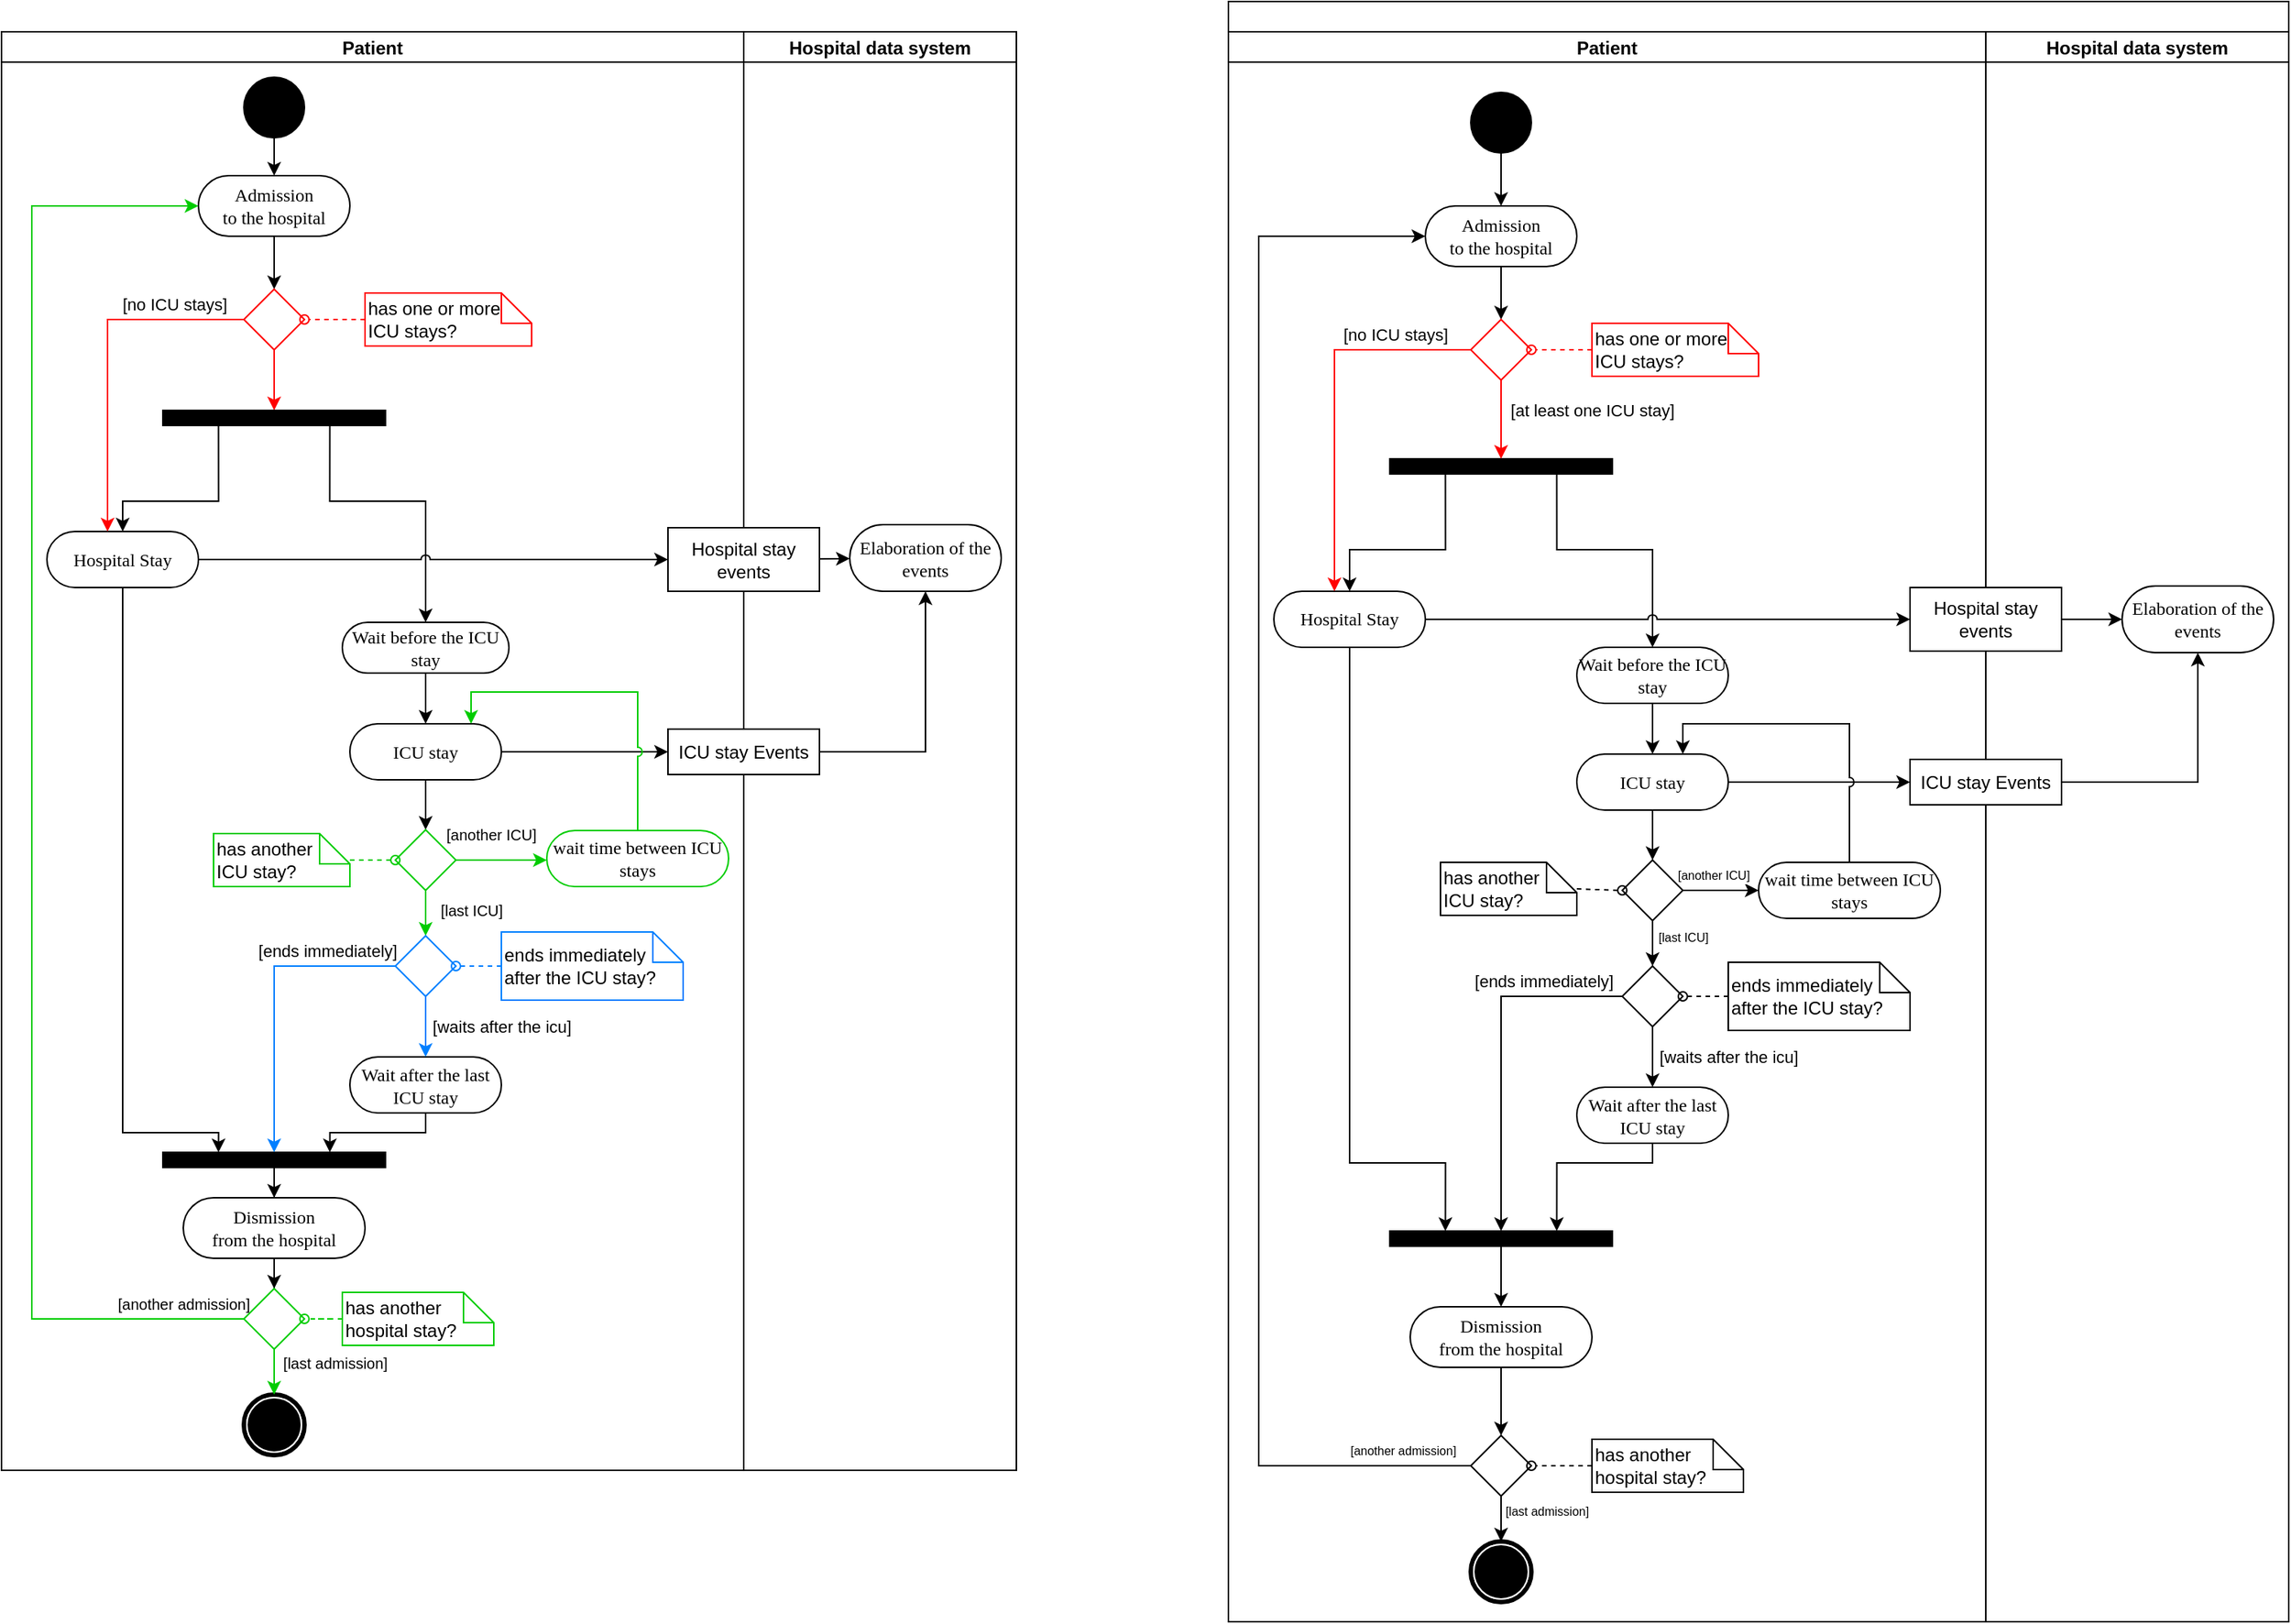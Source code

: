 <mxfile version="20.5.1" type="device"><diagram name="Page-1" id="0783ab3e-0a74-02c8-0abd-f7b4e66b4bec"><mxGraphModel dx="1818" dy="1134" grid="1" gridSize="10" guides="1" tooltips="1" connect="1" arrows="1" fold="1" page="1" pageScale="1" pageWidth="850" pageHeight="1100" background="none" math="0" shadow="0"><root><mxCell id="0"/><mxCell id="1" parent="0"/><mxCell id="Jz8HPyEA9Hd1BaBrePGz-11" style="edgeStyle=orthogonalEdgeStyle;rounded=0;orthogonalLoop=1;jettySize=auto;html=1;exitX=0.75;exitY=1;exitDx=0;exitDy=0;" parent="1" source="Jz8HPyEA9Hd1BaBrePGz-4" target="Jz8HPyEA9Hd1BaBrePGz-6" edge="1"><mxGeometry relative="1" as="geometry"><mxPoint x="1130" y="392" as="sourcePoint"/><Array as="points"><mxPoint x="1147" y="402"/><mxPoint x="1210" y="402"/></Array></mxGeometry></mxCell><mxCell id="Jz8HPyEA9Hd1BaBrePGz-13" style="edgeStyle=orthogonalEdgeStyle;rounded=0;orthogonalLoop=1;jettySize=auto;html=1;exitX=0.25;exitY=1;exitDx=0;exitDy=0;" parent="1" source="Jz8HPyEA9Hd1BaBrePGz-4" target="Jz8HPyEA9Hd1BaBrePGz-12" edge="1"><mxGeometry relative="1" as="geometry"><mxPoint x="1090" y="412" as="sourcePoint"/><Array as="points"><mxPoint x="1073" y="402"/><mxPoint x="1010" y="402"/></Array></mxGeometry></mxCell><mxCell id="Jz8HPyEA9Hd1BaBrePGz-4" value="" style="whiteSpace=wrap;html=1;rounded=0;shadow=0;comic=0;labelBackgroundColor=none;strokeWidth=1;fillColor=#000000;fontFamily=Verdana;fontSize=12;align=center;rotation=0;" parent="1" vertex="1"><mxGeometry x="1036.5" y="342" width="147" height="10" as="geometry"/></mxCell><mxCell id="Jz8HPyEA9Hd1BaBrePGz-91" value="" style="swimlane;childLayout=stackLayout;resizeParent=1;resizeParentMax=0;startSize=20;" parent="1" vertex="1"><mxGeometry x="930" y="40" width="700" height="1070" as="geometry"/></mxCell><mxCell id="Jz8HPyEA9Hd1BaBrePGz-110" style="edgeStyle=orthogonalEdgeStyle;rounded=0;orthogonalLoop=1;jettySize=auto;html=1;endArrow=classic;endFill=1;jumpStyle=arc;" parent="Jz8HPyEA9Hd1BaBrePGz-91" source="Jz8HPyEA9Hd1BaBrePGz-12" target="Jz8HPyEA9Hd1BaBrePGz-109" edge="1"><mxGeometry relative="1" as="geometry"/></mxCell><mxCell id="Jz8HPyEA9Hd1BaBrePGz-112" style="edgeStyle=orthogonalEdgeStyle;rounded=0;orthogonalLoop=1;jettySize=auto;html=1;endArrow=classic;endFill=1;" parent="Jz8HPyEA9Hd1BaBrePGz-91" source="Jz8HPyEA9Hd1BaBrePGz-7" target="Jz8HPyEA9Hd1BaBrePGz-104" edge="1"><mxGeometry relative="1" as="geometry"/></mxCell><mxCell id="Jz8HPyEA9Hd1BaBrePGz-96" value="Patient" style="swimlane;startSize=20;" parent="Jz8HPyEA9Hd1BaBrePGz-91" vertex="1"><mxGeometry y="20" width="500" height="1050" as="geometry"/></mxCell><mxCell id="Jz8HPyEA9Hd1BaBrePGz-12" value="Hospital Stay" style="rounded=1;whiteSpace=wrap;html=1;shadow=0;comic=0;labelBackgroundColor=none;strokeWidth=1;fontFamily=Verdana;fontSize=12;align=center;arcSize=50;" parent="Jz8HPyEA9Hd1BaBrePGz-96" vertex="1"><mxGeometry x="30" y="369.5" width="100" height="37" as="geometry"/></mxCell><mxCell id="Jz8HPyEA9Hd1BaBrePGz-6" value="Wait before the ICU stay" style="rounded=1;whiteSpace=wrap;html=1;shadow=0;comic=0;labelBackgroundColor=none;strokeWidth=1;fontFamily=Verdana;fontSize=12;align=center;arcSize=50;" parent="Jz8HPyEA9Hd1BaBrePGz-96" vertex="1"><mxGeometry x="230" y="406.5" width="100" height="37" as="geometry"/></mxCell><mxCell id="Jz8HPyEA9Hd1BaBrePGz-115" style="edgeStyle=orthogonalEdgeStyle;rounded=0;jumpStyle=arc;orthogonalLoop=1;jettySize=auto;html=1;endArrow=classic;endFill=1;" parent="Jz8HPyEA9Hd1BaBrePGz-96" source="Jz8HPyEA9Hd1BaBrePGz-7" target="Jz8HPyEA9Hd1BaBrePGz-114" edge="1"><mxGeometry relative="1" as="geometry"/></mxCell><mxCell id="Jz8HPyEA9Hd1BaBrePGz-7" value="ICU stay" style="rounded=1;whiteSpace=wrap;html=1;shadow=0;comic=0;labelBackgroundColor=none;strokeWidth=1;fontFamily=Verdana;fontSize=12;align=center;arcSize=50;" parent="Jz8HPyEA9Hd1BaBrePGz-96" vertex="1"><mxGeometry x="230" y="477" width="100" height="37" as="geometry"/></mxCell><mxCell id="Jz8HPyEA9Hd1BaBrePGz-9" style="edgeStyle=orthogonalEdgeStyle;rounded=0;orthogonalLoop=1;jettySize=auto;html=1;" parent="Jz8HPyEA9Hd1BaBrePGz-96" source="Jz8HPyEA9Hd1BaBrePGz-6" target="Jz8HPyEA9Hd1BaBrePGz-7" edge="1"><mxGeometry relative="1" as="geometry"/></mxCell><mxCell id="Jz8HPyEA9Hd1BaBrePGz-8" value="Wait after the last ICU stay" style="rounded=1;whiteSpace=wrap;html=1;shadow=0;comic=0;labelBackgroundColor=none;strokeWidth=1;fontFamily=Verdana;fontSize=12;align=center;arcSize=50;" parent="Jz8HPyEA9Hd1BaBrePGz-96" vertex="1"><mxGeometry x="230" y="697" width="100" height="37" as="geometry"/></mxCell><mxCell id="Jz8HPyEA9Hd1BaBrePGz-14" value="" style="whiteSpace=wrap;html=1;rounded=0;shadow=0;comic=0;labelBackgroundColor=none;strokeWidth=1;fillColor=#000000;fontFamily=Verdana;fontSize=12;align=center;rotation=0;" parent="Jz8HPyEA9Hd1BaBrePGz-96" vertex="1"><mxGeometry x="106.5" y="792" width="147" height="10" as="geometry"/></mxCell><mxCell id="Jz8HPyEA9Hd1BaBrePGz-15" style="edgeStyle=orthogonalEdgeStyle;rounded=0;orthogonalLoop=1;jettySize=auto;html=1;entryX=0.75;entryY=0;entryDx=0;entryDy=0;" parent="Jz8HPyEA9Hd1BaBrePGz-96" source="Jz8HPyEA9Hd1BaBrePGz-8" target="Jz8HPyEA9Hd1BaBrePGz-14" edge="1"><mxGeometry relative="1" as="geometry"><Array as="points"><mxPoint x="280" y="747"/><mxPoint x="217" y="747"/></Array></mxGeometry></mxCell><mxCell id="Jz8HPyEA9Hd1BaBrePGz-17" value="" style="shape=mxgraph.bpmn.shape;html=1;verticalLabelPosition=bottom;labelBackgroundColor=#ffffff;verticalAlign=top;perimeter=ellipsePerimeter;outline=end;symbol=terminate;rounded=0;shadow=0;comic=0;strokeWidth=1;fontFamily=Verdana;fontSize=12;align=center;" parent="Jz8HPyEA9Hd1BaBrePGz-96" vertex="1"><mxGeometry x="160" y="997" width="40" height="40" as="geometry"/></mxCell><mxCell id="Jz8HPyEA9Hd1BaBrePGz-124" style="edgeStyle=orthogonalEdgeStyle;rounded=0;jumpStyle=arc;orthogonalLoop=1;jettySize=auto;html=1;fontSize=6;endArrow=classic;endFill=1;" parent="Jz8HPyEA9Hd1BaBrePGz-96" source="Jz8HPyEA9Hd1BaBrePGz-18" target="Jz8HPyEA9Hd1BaBrePGz-123" edge="1"><mxGeometry relative="1" as="geometry"/></mxCell><mxCell id="Jz8HPyEA9Hd1BaBrePGz-18" value="Dismission &lt;br&gt;from the hospital" style="rounded=1;whiteSpace=wrap;html=1;shadow=0;comic=0;labelBackgroundColor=none;strokeWidth=1;fontFamily=Verdana;fontSize=12;align=center;arcSize=50;" parent="Jz8HPyEA9Hd1BaBrePGz-96" vertex="1"><mxGeometry x="120" y="842" width="120" height="40" as="geometry"/></mxCell><mxCell id="Jz8HPyEA9Hd1BaBrePGz-16" style="edgeStyle=orthogonalEdgeStyle;rounded=0;orthogonalLoop=1;jettySize=auto;html=1;entryX=0.25;entryY=0;entryDx=0;entryDy=0;" parent="Jz8HPyEA9Hd1BaBrePGz-96" source="Jz8HPyEA9Hd1BaBrePGz-12" target="Jz8HPyEA9Hd1BaBrePGz-14" edge="1"><mxGeometry relative="1" as="geometry"><mxPoint x="160" y="757" as="targetPoint"/><Array as="points"><mxPoint x="80" y="747"/><mxPoint x="143" y="747"/></Array></mxGeometry></mxCell><mxCell id="Jz8HPyEA9Hd1BaBrePGz-19" style="edgeStyle=orthogonalEdgeStyle;rounded=0;orthogonalLoop=1;jettySize=auto;html=1;" parent="Jz8HPyEA9Hd1BaBrePGz-96" source="Jz8HPyEA9Hd1BaBrePGz-14" target="Jz8HPyEA9Hd1BaBrePGz-18" edge="1"><mxGeometry relative="1" as="geometry"/></mxCell><mxCell id="0eg84t4ywDcF-_VVPOO7-2" style="edgeStyle=orthogonalEdgeStyle;rounded=0;orthogonalLoop=1;jettySize=auto;html=1;" parent="Jz8HPyEA9Hd1BaBrePGz-96" source="Jz8HPyEA9Hd1BaBrePGz-2" target="0eg84t4ywDcF-_VVPOO7-1" edge="1"><mxGeometry relative="1" as="geometry"/></mxCell><mxCell id="Jz8HPyEA9Hd1BaBrePGz-2" value="&lt;div&gt;Admission&lt;/div&gt;&lt;div&gt;to the hospital&lt;br&gt;&lt;/div&gt;" style="rounded=1;whiteSpace=wrap;html=1;shadow=0;comic=0;labelBackgroundColor=none;strokeWidth=1;fontFamily=Verdana;fontSize=12;align=center;arcSize=50;" parent="Jz8HPyEA9Hd1BaBrePGz-96" vertex="1"><mxGeometry x="130" y="115" width="100" height="40" as="geometry"/></mxCell><mxCell id="Jz8HPyEA9Hd1BaBrePGz-1" value="" style="ellipse;whiteSpace=wrap;html=1;rounded=0;shadow=0;comic=0;labelBackgroundColor=none;strokeWidth=1;fillColor=#000000;fontFamily=Verdana;fontSize=12;align=center;" parent="Jz8HPyEA9Hd1BaBrePGz-96" vertex="1"><mxGeometry x="160" y="40" width="40" height="40" as="geometry"/></mxCell><mxCell id="Jz8HPyEA9Hd1BaBrePGz-3" style="edgeStyle=orthogonalEdgeStyle;rounded=0;orthogonalLoop=1;jettySize=auto;html=1;" parent="Jz8HPyEA9Hd1BaBrePGz-96" source="Jz8HPyEA9Hd1BaBrePGz-1" target="Jz8HPyEA9Hd1BaBrePGz-2" edge="1"><mxGeometry relative="1" as="geometry"/></mxCell><mxCell id="Jz8HPyEA9Hd1BaBrePGz-116" value="&lt;font style=&quot;font-size: 8px;&quot;&gt;[last ICU]&lt;/font&gt;" style="edgeStyle=orthogonalEdgeStyle;rounded=0;jumpStyle=arc;orthogonalLoop=1;jettySize=auto;html=1;endArrow=classic;endFill=1;" parent="Jz8HPyEA9Hd1BaBrePGz-96" source="Jz8HPyEA9Hd1BaBrePGz-114" target="lniA371BXTnWisTjMK2Q-3" edge="1"><mxGeometry x="0.201" y="20" relative="1" as="geometry"><mxPoint as="offset"/><mxPoint x="270" y="627" as="targetPoint"/></mxGeometry></mxCell><mxCell id="Jz8HPyEA9Hd1BaBrePGz-118" style="edgeStyle=orthogonalEdgeStyle;rounded=0;jumpStyle=arc;orthogonalLoop=1;jettySize=auto;html=1;endArrow=classic;endFill=1;" parent="Jz8HPyEA9Hd1BaBrePGz-96" source="Jz8HPyEA9Hd1BaBrePGz-114" target="Jz8HPyEA9Hd1BaBrePGz-117" edge="1"><mxGeometry relative="1" as="geometry"><Array as="points"><mxPoint x="320" y="567"/><mxPoint x="320" y="567"/></Array></mxGeometry></mxCell><mxCell id="Jz8HPyEA9Hd1BaBrePGz-122" value="&lt;font style=&quot;font-size: 8px;&quot;&gt;[another ICU]&lt;/font&gt;" style="edgeLabel;html=1;align=center;verticalAlign=middle;resizable=0;points=[];" parent="Jz8HPyEA9Hd1BaBrePGz-118" vertex="1" connectable="0"><mxGeometry x="-0.259" y="1" relative="1" as="geometry"><mxPoint x="1" y="-10" as="offset"/></mxGeometry></mxCell><mxCell id="Jz8HPyEA9Hd1BaBrePGz-114" value="" style="rhombus;whiteSpace=wrap;html=1;" parent="Jz8HPyEA9Hd1BaBrePGz-96" vertex="1"><mxGeometry x="260" y="547" width="40" height="40" as="geometry"/></mxCell><mxCell id="Jz8HPyEA9Hd1BaBrePGz-119" style="edgeStyle=orthogonalEdgeStyle;rounded=0;jumpStyle=arc;orthogonalLoop=1;jettySize=auto;html=1;endArrow=classic;endFill=1;exitX=0.5;exitY=0;exitDx=0;exitDy=0;" parent="Jz8HPyEA9Hd1BaBrePGz-96" source="Jz8HPyEA9Hd1BaBrePGz-117" target="Jz8HPyEA9Hd1BaBrePGz-7" edge="1"><mxGeometry relative="1" as="geometry"><Array as="points"><mxPoint x="410" y="457"/><mxPoint x="300" y="457"/></Array></mxGeometry></mxCell><mxCell id="Jz8HPyEA9Hd1BaBrePGz-117" value="wait time between ICU stays" style="rounded=1;whiteSpace=wrap;html=1;shadow=0;comic=0;labelBackgroundColor=none;strokeWidth=1;fontFamily=Verdana;fontSize=12;align=center;arcSize=50;" parent="Jz8HPyEA9Hd1BaBrePGz-96" vertex="1"><mxGeometry x="350" y="548.5" width="120" height="37" as="geometry"/></mxCell><mxCell id="Jz8HPyEA9Hd1BaBrePGz-121" style="edgeStyle=orthogonalEdgeStyle;rounded=0;jumpStyle=arc;orthogonalLoop=1;jettySize=auto;html=1;endArrow=oval;endFill=0;dashed=1;" parent="Jz8HPyEA9Hd1BaBrePGz-96" source="Jz8HPyEA9Hd1BaBrePGz-120" target="Jz8HPyEA9Hd1BaBrePGz-114" edge="1"><mxGeometry relative="1" as="geometry"/></mxCell><mxCell id="Jz8HPyEA9Hd1BaBrePGz-120" value="&lt;div align=&quot;left&quot;&gt;has another &lt;br&gt;ICU stay?&lt;/div&gt;" style="shape=note;size=20;whiteSpace=wrap;html=1;align=left;" parent="Jz8HPyEA9Hd1BaBrePGz-96" vertex="1"><mxGeometry x="140" y="548.5" width="90" height="35" as="geometry"/></mxCell><mxCell id="Jz8HPyEA9Hd1BaBrePGz-125" style="edgeStyle=orthogonalEdgeStyle;rounded=0;jumpStyle=arc;orthogonalLoop=1;jettySize=auto;html=1;fontSize=6;endArrow=classic;endFill=1;" parent="Jz8HPyEA9Hd1BaBrePGz-96" source="Jz8HPyEA9Hd1BaBrePGz-123" target="Jz8HPyEA9Hd1BaBrePGz-2" edge="1"><mxGeometry relative="1" as="geometry"><Array as="points"><mxPoint x="20" y="135"/></Array></mxGeometry></mxCell><mxCell id="Jz8HPyEA9Hd1BaBrePGz-129" value="&lt;font style=&quot;font-size: 8px;&quot;&gt;[another admission]&lt;/font&gt;" style="edgeLabel;html=1;align=center;verticalAlign=middle;resizable=0;points=[];fontSize=6;" parent="Jz8HPyEA9Hd1BaBrePGz-125" vertex="1" connectable="0"><mxGeometry x="-0.879" y="3" relative="1" as="geometry"><mxPoint x="19" y="-13" as="offset"/></mxGeometry></mxCell><mxCell id="Jz8HPyEA9Hd1BaBrePGz-126" value="&lt;font style=&quot;font-size: 8px;&quot;&gt;[last admission]&lt;/font&gt;" style="edgeStyle=orthogonalEdgeStyle;rounded=0;jumpStyle=arc;orthogonalLoop=1;jettySize=auto;html=1;fontSize=6;endArrow=classic;endFill=1;" parent="Jz8HPyEA9Hd1BaBrePGz-96" source="Jz8HPyEA9Hd1BaBrePGz-123" target="Jz8HPyEA9Hd1BaBrePGz-17" edge="1"><mxGeometry x="-0.597" y="30" relative="1" as="geometry"><mxPoint as="offset"/></mxGeometry></mxCell><mxCell id="Jz8HPyEA9Hd1BaBrePGz-123" value="" style="rhombus;whiteSpace=wrap;html=1;" parent="Jz8HPyEA9Hd1BaBrePGz-96" vertex="1"><mxGeometry x="160" y="927" width="40" height="40" as="geometry"/></mxCell><mxCell id="Jz8HPyEA9Hd1BaBrePGz-128" style="edgeStyle=orthogonalEdgeStyle;rounded=0;jumpStyle=arc;orthogonalLoop=1;jettySize=auto;html=1;fontSize=6;endArrow=oval;endFill=0;dashed=1;" parent="Jz8HPyEA9Hd1BaBrePGz-96" source="Jz8HPyEA9Hd1BaBrePGz-127" target="Jz8HPyEA9Hd1BaBrePGz-123" edge="1"><mxGeometry relative="1" as="geometry"/></mxCell><mxCell id="Jz8HPyEA9Hd1BaBrePGz-127" value="&lt;div align=&quot;left&quot;&gt;has another &lt;br&gt;hospital stay?&lt;br&gt;&lt;/div&gt;" style="shape=note;size=20;whiteSpace=wrap;html=1;align=left;" parent="Jz8HPyEA9Hd1BaBrePGz-96" vertex="1"><mxGeometry x="240" y="929.5" width="100" height="35" as="geometry"/></mxCell><mxCell id="lniA371BXTnWisTjMK2Q-4" value="[waits after the icu]" style="edgeStyle=orthogonalEdgeStyle;rounded=0;orthogonalLoop=1;jettySize=auto;html=1;" parent="Jz8HPyEA9Hd1BaBrePGz-96" source="lniA371BXTnWisTjMK2Q-3" target="Jz8HPyEA9Hd1BaBrePGz-8" edge="1"><mxGeometry y="50" relative="1" as="geometry"><mxPoint as="offset"/></mxGeometry></mxCell><mxCell id="lniA371BXTnWisTjMK2Q-3" value="" style="rhombus;whiteSpace=wrap;html=1;" parent="Jz8HPyEA9Hd1BaBrePGz-96" vertex="1"><mxGeometry x="260" y="617" width="40" height="40" as="geometry"/></mxCell><mxCell id="lniA371BXTnWisTjMK2Q-7" style="rounded=0;orthogonalLoop=1;jettySize=auto;html=1;endArrow=oval;endFill=0;dashed=1;" parent="Jz8HPyEA9Hd1BaBrePGz-96" source="lniA371BXTnWisTjMK2Q-6" target="lniA371BXTnWisTjMK2Q-3" edge="1"><mxGeometry relative="1" as="geometry"/></mxCell><mxCell id="lniA371BXTnWisTjMK2Q-6" value="ends immediately after the ICU stay?" style="shape=note;size=20;whiteSpace=wrap;html=1;align=left;" parent="Jz8HPyEA9Hd1BaBrePGz-96" vertex="1"><mxGeometry x="330" y="614.5" width="120" height="45" as="geometry"/></mxCell><mxCell id="lniA371BXTnWisTjMK2Q-5" style="edgeStyle=orthogonalEdgeStyle;rounded=0;orthogonalLoop=1;jettySize=auto;html=1;" parent="Jz8HPyEA9Hd1BaBrePGz-96" source="lniA371BXTnWisTjMK2Q-3" target="Jz8HPyEA9Hd1BaBrePGz-14" edge="1"><mxGeometry relative="1" as="geometry"><Array as="points"><mxPoint x="180" y="637"/></Array></mxGeometry></mxCell><mxCell id="lniA371BXTnWisTjMK2Q-8" value="[ends immediately]" style="edgeLabel;html=1;align=center;verticalAlign=middle;resizable=0;points=[];" parent="lniA371BXTnWisTjMK2Q-5" vertex="1" connectable="0"><mxGeometry x="-0.556" y="-1" relative="1" as="geometry"><mxPoint y="-9" as="offset"/></mxGeometry></mxCell><mxCell id="0eg84t4ywDcF-_VVPOO7-3" value="[no ICU stays]" style="edgeStyle=orthogonalEdgeStyle;rounded=0;orthogonalLoop=1;jettySize=auto;html=1;strokeColor=#FF0000;" parent="Jz8HPyEA9Hd1BaBrePGz-96" source="0eg84t4ywDcF-_VVPOO7-1" target="Jz8HPyEA9Hd1BaBrePGz-12" edge="1"><mxGeometry x="-0.599" y="-10" relative="1" as="geometry"><Array as="points"><mxPoint x="70" y="210"/></Array><mxPoint as="offset"/></mxGeometry></mxCell><mxCell id="0eg84t4ywDcF-_VVPOO7-1" value="" style="rhombus;whiteSpace=wrap;html=1;strokeColor=#FF0000;" parent="Jz8HPyEA9Hd1BaBrePGz-96" vertex="1"><mxGeometry x="160" y="190" width="40" height="40" as="geometry"/></mxCell><mxCell id="0eg84t4ywDcF-_VVPOO7-6" style="rounded=0;orthogonalLoop=1;jettySize=auto;html=1;endArrow=oval;endFill=0;dashed=1;strokeColor=#FF0000;" parent="Jz8HPyEA9Hd1BaBrePGz-96" source="0eg84t4ywDcF-_VVPOO7-5" target="0eg84t4ywDcF-_VVPOO7-1" edge="1"><mxGeometry relative="1" as="geometry"/></mxCell><mxCell id="0eg84t4ywDcF-_VVPOO7-5" value="has one or more&lt;br&gt; ICU stays?" style="shape=note;size=20;whiteSpace=wrap;html=1;align=left;strokeColor=#FF0000;" parent="Jz8HPyEA9Hd1BaBrePGz-96" vertex="1"><mxGeometry x="240" y="192.5" width="110" height="35" as="geometry"/></mxCell><mxCell id="Jz8HPyEA9Hd1BaBrePGz-92" value="Hospital data system" style="swimlane;startSize=20;" parent="Jz8HPyEA9Hd1BaBrePGz-91" vertex="1"><mxGeometry x="500" y="20" width="200" height="1050" as="geometry"/></mxCell><mxCell id="Jz8HPyEA9Hd1BaBrePGz-100" value="Elaboration of the events" style="rounded=1;whiteSpace=wrap;html=1;shadow=0;comic=0;labelBackgroundColor=none;strokeWidth=1;fontFamily=Verdana;fontSize=12;align=center;arcSize=50;" parent="Jz8HPyEA9Hd1BaBrePGz-92" vertex="1"><mxGeometry x="90" y="366" width="100" height="44" as="geometry"/></mxCell><mxCell id="Jz8HPyEA9Hd1BaBrePGz-105" style="edgeStyle=orthogonalEdgeStyle;rounded=0;orthogonalLoop=1;jettySize=auto;html=1;endArrow=classic;endFill=1;" parent="Jz8HPyEA9Hd1BaBrePGz-92" source="Jz8HPyEA9Hd1BaBrePGz-104" target="Jz8HPyEA9Hd1BaBrePGz-100" edge="1"><mxGeometry relative="1" as="geometry"><mxPoint x="230.059" y="409" as="targetPoint"/></mxGeometry></mxCell><mxCell id="Jz8HPyEA9Hd1BaBrePGz-104" value="ICU stay Events" style="rounded=0;whiteSpace=wrap;html=1;" parent="Jz8HPyEA9Hd1BaBrePGz-92" vertex="1"><mxGeometry x="-50" y="480.5" width="100" height="30" as="geometry"/></mxCell><mxCell id="Jz8HPyEA9Hd1BaBrePGz-111" style="edgeStyle=orthogonalEdgeStyle;rounded=0;orthogonalLoop=1;jettySize=auto;html=1;endArrow=classic;endFill=1;" parent="Jz8HPyEA9Hd1BaBrePGz-92" source="Jz8HPyEA9Hd1BaBrePGz-109" target="Jz8HPyEA9Hd1BaBrePGz-100" edge="1"><mxGeometry relative="1" as="geometry"><Array as="points"><mxPoint x="90" y="389"/><mxPoint x="90" y="387"/></Array></mxGeometry></mxCell><mxCell id="Jz8HPyEA9Hd1BaBrePGz-109" value="Hospital stay events" style="rounded=0;whiteSpace=wrap;html=1;" parent="Jz8HPyEA9Hd1BaBrePGz-92" vertex="1"><mxGeometry x="-50" y="367" width="100" height="42" as="geometry"/></mxCell><mxCell id="0eg84t4ywDcF-_VVPOO7-4" value="[at least one ICU stay]" style="edgeStyle=orthogonalEdgeStyle;rounded=0;orthogonalLoop=1;jettySize=auto;html=1;entryX=0.5;entryY=0;entryDx=0;entryDy=0;strokeColor=#FF0000;" parent="1" source="0eg84t4ywDcF-_VVPOO7-1" target="Jz8HPyEA9Hd1BaBrePGz-4" edge="1"><mxGeometry x="-0.231" y="60" relative="1" as="geometry"><mxPoint as="offset"/></mxGeometry></mxCell><mxCell id="1x88qZKRy4dZjc9PM5eT-54" style="edgeStyle=orthogonalEdgeStyle;rounded=0;jumpStyle=arc;orthogonalLoop=1;jettySize=auto;html=1;strokeColor=#000000;" parent="1" source="1x88qZKRy4dZjc9PM5eT-5" target="1x88qZKRy4dZjc9PM5eT-46" edge="1"><mxGeometry relative="1" as="geometry"/></mxCell><mxCell id="1x88qZKRy4dZjc9PM5eT-1" value="Patient" style="swimlane;startSize=20;" parent="1" vertex="1"><mxGeometry x="120" y="60" width="490" height="950" as="geometry"/></mxCell><mxCell id="1x88qZKRy4dZjc9PM5eT-2" value="Hospital Stay" style="rounded=1;whiteSpace=wrap;html=1;shadow=0;comic=0;labelBackgroundColor=none;strokeWidth=1;fontFamily=Verdana;fontSize=12;align=center;arcSize=50;" parent="1x88qZKRy4dZjc9PM5eT-1" vertex="1"><mxGeometry x="30" y="330" width="100" height="37" as="geometry"/></mxCell><mxCell id="1x88qZKRy4dZjc9PM5eT-3" value="Wait before the ICU stay" style="rounded=1;whiteSpace=wrap;html=1;shadow=0;comic=0;labelBackgroundColor=none;strokeWidth=1;fontFamily=Verdana;fontSize=12;align=center;arcSize=50;" parent="1x88qZKRy4dZjc9PM5eT-1" vertex="1"><mxGeometry x="225" y="390" width="110" height="33.5" as="geometry"/></mxCell><mxCell id="1x88qZKRy4dZjc9PM5eT-4" style="edgeStyle=orthogonalEdgeStyle;rounded=0;jumpStyle=arc;orthogonalLoop=1;jettySize=auto;html=1;endArrow=classic;endFill=1;" parent="1x88qZKRy4dZjc9PM5eT-1" source="1x88qZKRy4dZjc9PM5eT-5" target="1x88qZKRy4dZjc9PM5eT-22" edge="1"><mxGeometry relative="1" as="geometry"/></mxCell><mxCell id="1x88qZKRy4dZjc9PM5eT-5" value="ICU stay" style="rounded=1;whiteSpace=wrap;html=1;shadow=0;comic=0;labelBackgroundColor=none;strokeWidth=1;fontFamily=Verdana;fontSize=12;align=center;arcSize=50;" parent="1x88qZKRy4dZjc9PM5eT-1" vertex="1"><mxGeometry x="230" y="457" width="100" height="37" as="geometry"/></mxCell><mxCell id="1x88qZKRy4dZjc9PM5eT-6" style="edgeStyle=orthogonalEdgeStyle;rounded=0;orthogonalLoop=1;jettySize=auto;html=1;" parent="1x88qZKRy4dZjc9PM5eT-1" source="1x88qZKRy4dZjc9PM5eT-3" target="1x88qZKRy4dZjc9PM5eT-5" edge="1"><mxGeometry relative="1" as="geometry"/></mxCell><mxCell id="1x88qZKRy4dZjc9PM5eT-7" value="Wait after the last ICU stay" style="rounded=1;whiteSpace=wrap;html=1;shadow=0;comic=0;labelBackgroundColor=none;strokeWidth=1;fontFamily=Verdana;fontSize=12;align=center;arcSize=50;" parent="1x88qZKRy4dZjc9PM5eT-1" vertex="1"><mxGeometry x="230" y="677" width="100" height="37" as="geometry"/></mxCell><mxCell id="1x88qZKRy4dZjc9PM5eT-8" value="" style="whiteSpace=wrap;html=1;rounded=0;shadow=0;comic=0;labelBackgroundColor=none;strokeWidth=1;fillColor=#000000;fontFamily=Verdana;fontSize=12;align=center;rotation=0;" parent="1x88qZKRy4dZjc9PM5eT-1" vertex="1"><mxGeometry x="106.5" y="740" width="147" height="10" as="geometry"/></mxCell><mxCell id="1x88qZKRy4dZjc9PM5eT-9" style="edgeStyle=orthogonalEdgeStyle;rounded=0;orthogonalLoop=1;jettySize=auto;html=1;entryX=0.75;entryY=0;entryDx=0;entryDy=0;" parent="1x88qZKRy4dZjc9PM5eT-1" source="1x88qZKRy4dZjc9PM5eT-7" target="1x88qZKRy4dZjc9PM5eT-8" edge="1"><mxGeometry relative="1" as="geometry"><Array as="points"><mxPoint x="280" y="727"/><mxPoint x="217" y="727"/></Array></mxGeometry></mxCell><mxCell id="1x88qZKRy4dZjc9PM5eT-10" value="" style="shape=mxgraph.bpmn.shape;html=1;verticalLabelPosition=bottom;labelBackgroundColor=#ffffff;verticalAlign=top;perimeter=ellipsePerimeter;outline=end;symbol=terminate;rounded=0;shadow=0;comic=0;strokeWidth=1;fontFamily=Verdana;fontSize=12;align=center;" parent="1x88qZKRy4dZjc9PM5eT-1" vertex="1"><mxGeometry x="160" y="900" width="40" height="40" as="geometry"/></mxCell><mxCell id="1x88qZKRy4dZjc9PM5eT-11" style="edgeStyle=orthogonalEdgeStyle;rounded=0;jumpStyle=arc;orthogonalLoop=1;jettySize=auto;html=1;fontSize=6;endArrow=classic;endFill=1;" parent="1x88qZKRy4dZjc9PM5eT-1" source="1x88qZKRy4dZjc9PM5eT-12" target="1x88qZKRy4dZjc9PM5eT-30" edge="1"><mxGeometry relative="1" as="geometry"/></mxCell><mxCell id="1x88qZKRy4dZjc9PM5eT-12" value="Dismission &lt;br&gt;from the hospital" style="rounded=1;whiteSpace=wrap;html=1;shadow=0;comic=0;labelBackgroundColor=none;strokeWidth=1;fontFamily=Verdana;fontSize=12;align=center;arcSize=50;" parent="1x88qZKRy4dZjc9PM5eT-1" vertex="1"><mxGeometry x="120" y="770" width="120" height="40" as="geometry"/></mxCell><mxCell id="1x88qZKRy4dZjc9PM5eT-13" style="edgeStyle=orthogonalEdgeStyle;rounded=0;orthogonalLoop=1;jettySize=auto;html=1;entryX=0.25;entryY=0;entryDx=0;entryDy=0;" parent="1x88qZKRy4dZjc9PM5eT-1" source="1x88qZKRy4dZjc9PM5eT-2" target="1x88qZKRy4dZjc9PM5eT-8" edge="1"><mxGeometry relative="1" as="geometry"><mxPoint x="160" y="737" as="targetPoint"/><Array as="points"><mxPoint x="80" y="727"/><mxPoint x="143" y="727"/></Array></mxGeometry></mxCell><mxCell id="1x88qZKRy4dZjc9PM5eT-14" style="edgeStyle=orthogonalEdgeStyle;rounded=0;orthogonalLoop=1;jettySize=auto;html=1;" parent="1x88qZKRy4dZjc9PM5eT-1" source="1x88qZKRy4dZjc9PM5eT-8" target="1x88qZKRy4dZjc9PM5eT-12" edge="1"><mxGeometry relative="1" as="geometry"/></mxCell><mxCell id="1x88qZKRy4dZjc9PM5eT-15" style="edgeStyle=orthogonalEdgeStyle;rounded=0;orthogonalLoop=1;jettySize=auto;html=1;" parent="1x88qZKRy4dZjc9PM5eT-1" source="1x88qZKRy4dZjc9PM5eT-16" target="1x88qZKRy4dZjc9PM5eT-40" edge="1"><mxGeometry relative="1" as="geometry"/></mxCell><mxCell id="1x88qZKRy4dZjc9PM5eT-16" value="&lt;div&gt;Admission&lt;/div&gt;&lt;div&gt;to the hospital&lt;br&gt;&lt;/div&gt;" style="rounded=1;whiteSpace=wrap;html=1;shadow=0;comic=0;labelBackgroundColor=none;strokeWidth=1;fontFamily=Verdana;fontSize=12;align=center;arcSize=50;" parent="1x88qZKRy4dZjc9PM5eT-1" vertex="1"><mxGeometry x="130" y="95" width="100" height="40" as="geometry"/></mxCell><mxCell id="1x88qZKRy4dZjc9PM5eT-17" value="" style="ellipse;whiteSpace=wrap;html=1;rounded=0;shadow=0;comic=0;labelBackgroundColor=none;strokeWidth=1;fillColor=#000000;fontFamily=Verdana;fontSize=12;align=center;" parent="1x88qZKRy4dZjc9PM5eT-1" vertex="1"><mxGeometry x="160" y="30" width="40" height="40" as="geometry"/></mxCell><mxCell id="1x88qZKRy4dZjc9PM5eT-18" style="edgeStyle=orthogonalEdgeStyle;rounded=0;orthogonalLoop=1;jettySize=auto;html=1;" parent="1x88qZKRy4dZjc9PM5eT-1" source="1x88qZKRy4dZjc9PM5eT-17" target="1x88qZKRy4dZjc9PM5eT-16" edge="1"><mxGeometry relative="1" as="geometry"/></mxCell><mxCell id="1x88qZKRy4dZjc9PM5eT-19" value="&lt;font style=&quot;font-size: 10px;&quot;&gt;[last ICU]&lt;/font&gt;" style="edgeStyle=orthogonalEdgeStyle;rounded=0;jumpStyle=arc;orthogonalLoop=1;jettySize=auto;html=1;endArrow=classic;endFill=1;strokeColor=#00CC00;" parent="1x88qZKRy4dZjc9PM5eT-1" source="1x88qZKRy4dZjc9PM5eT-22" target="1x88qZKRy4dZjc9PM5eT-34" edge="1"><mxGeometry x="0.32" y="30" relative="1" as="geometry"><mxPoint as="offset"/><mxPoint x="270" y="607" as="targetPoint"/></mxGeometry></mxCell><mxCell id="1x88qZKRy4dZjc9PM5eT-20" style="edgeStyle=orthogonalEdgeStyle;rounded=0;jumpStyle=arc;orthogonalLoop=1;jettySize=auto;html=1;endArrow=classic;endFill=1;strokeColor=#00CC00;" parent="1x88qZKRy4dZjc9PM5eT-1" source="1x88qZKRy4dZjc9PM5eT-22" target="1x88qZKRy4dZjc9PM5eT-24" edge="1"><mxGeometry relative="1" as="geometry"><Array as="points"><mxPoint x="320" y="547"/><mxPoint x="320" y="547"/></Array></mxGeometry></mxCell><mxCell id="1x88qZKRy4dZjc9PM5eT-21" value="&lt;font style=&quot;font-size: 10px;&quot;&gt;[another ICU]&lt;/font&gt;" style="edgeLabel;html=1;align=center;verticalAlign=middle;resizable=0;points=[];" parent="1x88qZKRy4dZjc9PM5eT-20" vertex="1" connectable="0"><mxGeometry x="-0.259" y="1" relative="1" as="geometry"><mxPoint x="1" y="-16" as="offset"/></mxGeometry></mxCell><mxCell id="1x88qZKRy4dZjc9PM5eT-22" value="" style="rhombus;whiteSpace=wrap;html=1;strokeColor=#00CC00;" parent="1x88qZKRy4dZjc9PM5eT-1" vertex="1"><mxGeometry x="260" y="527" width="40" height="40" as="geometry"/></mxCell><mxCell id="1x88qZKRy4dZjc9PM5eT-23" style="edgeStyle=orthogonalEdgeStyle;rounded=0;jumpStyle=arc;orthogonalLoop=1;jettySize=auto;html=1;endArrow=classic;endFill=1;exitX=0.5;exitY=0;exitDx=0;exitDy=0;strokeColor=#00CC00;" parent="1x88qZKRy4dZjc9PM5eT-1" source="1x88qZKRy4dZjc9PM5eT-24" target="1x88qZKRy4dZjc9PM5eT-5" edge="1"><mxGeometry relative="1" as="geometry"><Array as="points"><mxPoint x="420" y="436"/><mxPoint x="310" y="436"/></Array><mxPoint x="310" y="456" as="targetPoint"/></mxGeometry></mxCell><mxCell id="1x88qZKRy4dZjc9PM5eT-24" value="wait time between ICU stays" style="rounded=1;whiteSpace=wrap;html=1;shadow=0;comic=0;labelBackgroundColor=none;strokeWidth=1;fontFamily=Verdana;fontSize=12;align=center;arcSize=50;strokeColor=#00CC00;" parent="1x88qZKRy4dZjc9PM5eT-1" vertex="1"><mxGeometry x="360" y="527.5" width="120" height="37" as="geometry"/></mxCell><mxCell id="1x88qZKRy4dZjc9PM5eT-25" style="rounded=0;jumpStyle=arc;orthogonalLoop=1;jettySize=auto;html=1;endArrow=oval;endFill=0;dashed=1;strokeColor=#00CC00;" parent="1x88qZKRy4dZjc9PM5eT-1" source="1x88qZKRy4dZjc9PM5eT-26" target="1x88qZKRy4dZjc9PM5eT-22" edge="1"><mxGeometry relative="1" as="geometry"/></mxCell><mxCell id="1x88qZKRy4dZjc9PM5eT-26" value="&lt;div align=&quot;left&quot;&gt;has another &lt;br&gt;ICU stay?&lt;/div&gt;" style="shape=note;size=20;whiteSpace=wrap;html=1;align=left;strokeColor=#00CC00;" parent="1x88qZKRy4dZjc9PM5eT-1" vertex="1"><mxGeometry x="140" y="529.5" width="90" height="35" as="geometry"/></mxCell><mxCell id="1x88qZKRy4dZjc9PM5eT-27" style="edgeStyle=orthogonalEdgeStyle;rounded=0;jumpStyle=arc;orthogonalLoop=1;jettySize=auto;html=1;fontSize=6;endArrow=classic;endFill=1;strokeColor=#00CC00;" parent="1x88qZKRy4dZjc9PM5eT-1" source="1x88qZKRy4dZjc9PM5eT-30" target="1x88qZKRy4dZjc9PM5eT-16" edge="1"><mxGeometry relative="1" as="geometry"><Array as="points"><mxPoint x="20" y="115"/></Array></mxGeometry></mxCell><mxCell id="1x88qZKRy4dZjc9PM5eT-28" value="&lt;font style=&quot;font-size: 10px;&quot;&gt;[another admission]&lt;/font&gt;" style="edgeLabel;html=1;align=center;verticalAlign=middle;resizable=0;points=[];fontSize=6;" parent="1x88qZKRy4dZjc9PM5eT-27" vertex="1" connectable="0"><mxGeometry x="-0.879" y="3" relative="1" as="geometry"><mxPoint x="19" y="-13" as="offset"/></mxGeometry></mxCell><mxCell id="1x88qZKRy4dZjc9PM5eT-29" value="&lt;font style=&quot;font-size: 10px;&quot;&gt;[last admission]&lt;/font&gt;" style="edgeStyle=orthogonalEdgeStyle;rounded=0;jumpStyle=arc;orthogonalLoop=1;jettySize=auto;html=1;fontSize=6;endArrow=classic;endFill=1;strokeColor=#00CC00;" parent="1x88qZKRy4dZjc9PM5eT-1" source="1x88qZKRy4dZjc9PM5eT-30" target="1x88qZKRy4dZjc9PM5eT-10" edge="1"><mxGeometry x="-0.636" y="40" relative="1" as="geometry"><mxPoint as="offset"/></mxGeometry></mxCell><mxCell id="1x88qZKRy4dZjc9PM5eT-30" value="" style="rhombus;whiteSpace=wrap;html=1;strokeColor=#00CC00;" parent="1x88qZKRy4dZjc9PM5eT-1" vertex="1"><mxGeometry x="160" y="830" width="40" height="40" as="geometry"/></mxCell><mxCell id="1x88qZKRy4dZjc9PM5eT-31" style="edgeStyle=orthogonalEdgeStyle;rounded=0;jumpStyle=arc;orthogonalLoop=1;jettySize=auto;html=1;fontSize=6;endArrow=oval;endFill=0;dashed=1;strokeColor=#00CC00;" parent="1x88qZKRy4dZjc9PM5eT-1" source="1x88qZKRy4dZjc9PM5eT-32" target="1x88qZKRy4dZjc9PM5eT-30" edge="1"><mxGeometry relative="1" as="geometry"/></mxCell><mxCell id="1x88qZKRy4dZjc9PM5eT-32" value="&lt;div align=&quot;left&quot;&gt;has another &lt;br&gt;hospital stay?&lt;br&gt;&lt;/div&gt;" style="shape=note;size=20;whiteSpace=wrap;html=1;align=left;strokeColor=#00CC00;" parent="1x88qZKRy4dZjc9PM5eT-1" vertex="1"><mxGeometry x="225" y="832.5" width="100" height="35" as="geometry"/></mxCell><mxCell id="1x88qZKRy4dZjc9PM5eT-33" value="[waits after the icu]" style="edgeStyle=orthogonalEdgeStyle;rounded=0;orthogonalLoop=1;jettySize=auto;html=1;strokeColor=#007FFF;" parent="1x88qZKRy4dZjc9PM5eT-1" source="1x88qZKRy4dZjc9PM5eT-34" target="1x88qZKRy4dZjc9PM5eT-7" edge="1"><mxGeometry y="50" relative="1" as="geometry"><mxPoint as="offset"/></mxGeometry></mxCell><mxCell id="1x88qZKRy4dZjc9PM5eT-34" value="" style="rhombus;whiteSpace=wrap;html=1;strokeColor=#007FFF;" parent="1x88qZKRy4dZjc9PM5eT-1" vertex="1"><mxGeometry x="260" y="597" width="40" height="40" as="geometry"/></mxCell><mxCell id="1x88qZKRy4dZjc9PM5eT-35" style="rounded=0;orthogonalLoop=1;jettySize=auto;html=1;endArrow=oval;endFill=0;dashed=1;strokeColor=#007FFF;" parent="1x88qZKRy4dZjc9PM5eT-1" source="1x88qZKRy4dZjc9PM5eT-36" target="1x88qZKRy4dZjc9PM5eT-34" edge="1"><mxGeometry relative="1" as="geometry"/></mxCell><mxCell id="1x88qZKRy4dZjc9PM5eT-36" value="ends immediately after the ICU stay?" style="shape=note;size=20;whiteSpace=wrap;html=1;align=left;strokeColor=#007FFF;" parent="1x88qZKRy4dZjc9PM5eT-1" vertex="1"><mxGeometry x="330" y="594.5" width="120" height="45" as="geometry"/></mxCell><mxCell id="1x88qZKRy4dZjc9PM5eT-37" style="edgeStyle=orthogonalEdgeStyle;rounded=0;orthogonalLoop=1;jettySize=auto;html=1;strokeColor=#007FFF;" parent="1x88qZKRy4dZjc9PM5eT-1" source="1x88qZKRy4dZjc9PM5eT-34" target="1x88qZKRy4dZjc9PM5eT-8" edge="1"><mxGeometry relative="1" as="geometry"><Array as="points"><mxPoint x="180" y="617"/></Array></mxGeometry></mxCell><mxCell id="1x88qZKRy4dZjc9PM5eT-38" value="[ends immediately]" style="edgeLabel;html=1;align=center;verticalAlign=middle;resizable=0;points=[];" parent="1x88qZKRy4dZjc9PM5eT-37" vertex="1" connectable="0"><mxGeometry x="-0.556" y="-1" relative="1" as="geometry"><mxPoint y="-9" as="offset"/></mxGeometry></mxCell><mxCell id="1x88qZKRy4dZjc9PM5eT-39" value="[no ICU stays]" style="edgeStyle=orthogonalEdgeStyle;rounded=0;orthogonalLoop=1;jettySize=auto;html=1;strokeColor=#FF0000;" parent="1x88qZKRy4dZjc9PM5eT-1" source="1x88qZKRy4dZjc9PM5eT-40" target="1x88qZKRy4dZjc9PM5eT-2" edge="1"><mxGeometry x="-0.599" y="-10" relative="1" as="geometry"><Array as="points"><mxPoint x="70" y="190"/></Array><mxPoint as="offset"/></mxGeometry></mxCell><mxCell id="1x88qZKRy4dZjc9PM5eT-50" style="edgeStyle=orthogonalEdgeStyle;rounded=0;orthogonalLoop=1;jettySize=auto;html=1;strokeColor=#FF0000;" parent="1x88qZKRy4dZjc9PM5eT-1" source="1x88qZKRy4dZjc9PM5eT-40" target="1x88qZKRy4dZjc9PM5eT-49" edge="1"><mxGeometry relative="1" as="geometry"/></mxCell><mxCell id="1x88qZKRy4dZjc9PM5eT-40" value="" style="rhombus;whiteSpace=wrap;html=1;strokeColor=#FF0000;" parent="1x88qZKRy4dZjc9PM5eT-1" vertex="1"><mxGeometry x="160" y="170" width="40" height="40" as="geometry"/></mxCell><mxCell id="1x88qZKRy4dZjc9PM5eT-41" style="rounded=0;orthogonalLoop=1;jettySize=auto;html=1;endArrow=oval;endFill=0;dashed=1;strokeColor=#FF0000;" parent="1x88qZKRy4dZjc9PM5eT-1" source="1x88qZKRy4dZjc9PM5eT-42" target="1x88qZKRy4dZjc9PM5eT-40" edge="1"><mxGeometry relative="1" as="geometry"/></mxCell><mxCell id="1x88qZKRy4dZjc9PM5eT-42" value="has one or more&lt;br&gt; ICU stays?" style="shape=note;size=20;whiteSpace=wrap;html=1;align=left;strokeColor=#FF0000;" parent="1x88qZKRy4dZjc9PM5eT-1" vertex="1"><mxGeometry x="240" y="172.5" width="110" height="35" as="geometry"/></mxCell><mxCell id="1x88qZKRy4dZjc9PM5eT-51" style="edgeStyle=orthogonalEdgeStyle;rounded=0;orthogonalLoop=1;jettySize=auto;html=1;exitX=0.25;exitY=1;exitDx=0;exitDy=0;strokeColor=#000000;" parent="1x88qZKRy4dZjc9PM5eT-1" source="1x88qZKRy4dZjc9PM5eT-49" target="1x88qZKRy4dZjc9PM5eT-2" edge="1"><mxGeometry relative="1" as="geometry"><Array as="points"><mxPoint x="143" y="310"/><mxPoint x="80" y="310"/></Array></mxGeometry></mxCell><mxCell id="1x88qZKRy4dZjc9PM5eT-52" style="edgeStyle=orthogonalEdgeStyle;rounded=0;orthogonalLoop=1;jettySize=auto;html=1;exitX=0.75;exitY=1;exitDx=0;exitDy=0;strokeColor=#000000;" parent="1x88qZKRy4dZjc9PM5eT-1" source="1x88qZKRy4dZjc9PM5eT-49" target="1x88qZKRy4dZjc9PM5eT-3" edge="1"><mxGeometry relative="1" as="geometry"><Array as="points"><mxPoint x="217" y="310"/><mxPoint x="280" y="310"/></Array></mxGeometry></mxCell><mxCell id="1x88qZKRy4dZjc9PM5eT-49" value="" style="whiteSpace=wrap;html=1;rounded=0;shadow=0;comic=0;labelBackgroundColor=none;strokeWidth=1;fillColor=#000000;fontFamily=Verdana;fontSize=12;align=center;rotation=0;" parent="1x88qZKRy4dZjc9PM5eT-1" vertex="1"><mxGeometry x="106.5" y="250" width="147" height="10" as="geometry"/></mxCell><mxCell id="1x88qZKRy4dZjc9PM5eT-43" value="Hospital data system" style="swimlane;startSize=20;strokeColor=#000000;" parent="1" vertex="1"><mxGeometry x="610" y="60" width="180" height="950" as="geometry"/></mxCell><mxCell id="1x88qZKRy4dZjc9PM5eT-44" value="Elaboration of the events" style="rounded=1;whiteSpace=wrap;html=1;shadow=0;comic=0;labelBackgroundColor=none;strokeWidth=1;fontFamily=Verdana;fontSize=12;align=center;arcSize=50;" parent="1x88qZKRy4dZjc9PM5eT-43" vertex="1"><mxGeometry x="70" y="325.5" width="100" height="44" as="geometry"/></mxCell><mxCell id="1x88qZKRy4dZjc9PM5eT-45" style="edgeStyle=orthogonalEdgeStyle;rounded=0;orthogonalLoop=1;jettySize=auto;html=1;endArrow=classic;endFill=1;" parent="1x88qZKRy4dZjc9PM5eT-43" source="1x88qZKRy4dZjc9PM5eT-46" target="1x88qZKRy4dZjc9PM5eT-44" edge="1"><mxGeometry relative="1" as="geometry"><mxPoint x="230.059" y="389" as="targetPoint"/></mxGeometry></mxCell><mxCell id="1x88qZKRy4dZjc9PM5eT-46" value="ICU stay Events" style="rounded=0;whiteSpace=wrap;html=1;" parent="1x88qZKRy4dZjc9PM5eT-43" vertex="1"><mxGeometry x="-50" y="460.5" width="100" height="30" as="geometry"/></mxCell><mxCell id="1x88qZKRy4dZjc9PM5eT-47" style="rounded=0;orthogonalLoop=1;jettySize=auto;html=1;endArrow=classic;endFill=1;" parent="1x88qZKRy4dZjc9PM5eT-43" source="1x88qZKRy4dZjc9PM5eT-48" target="1x88qZKRy4dZjc9PM5eT-44" edge="1"><mxGeometry relative="1" as="geometry"/></mxCell><mxCell id="1x88qZKRy4dZjc9PM5eT-48" value="Hospital stay events" style="rounded=0;whiteSpace=wrap;html=1;" parent="1x88qZKRy4dZjc9PM5eT-43" vertex="1"><mxGeometry x="-50" y="327.5" width="100" height="42" as="geometry"/></mxCell><mxCell id="1x88qZKRy4dZjc9PM5eT-53" style="edgeStyle=orthogonalEdgeStyle;rounded=0;orthogonalLoop=1;jettySize=auto;html=1;strokeColor=#000000;jumpStyle=arc;" parent="1" source="1x88qZKRy4dZjc9PM5eT-2" target="1x88qZKRy4dZjc9PM5eT-48" edge="1"><mxGeometry relative="1" as="geometry"/></mxCell></root></mxGraphModel></diagram></mxfile>